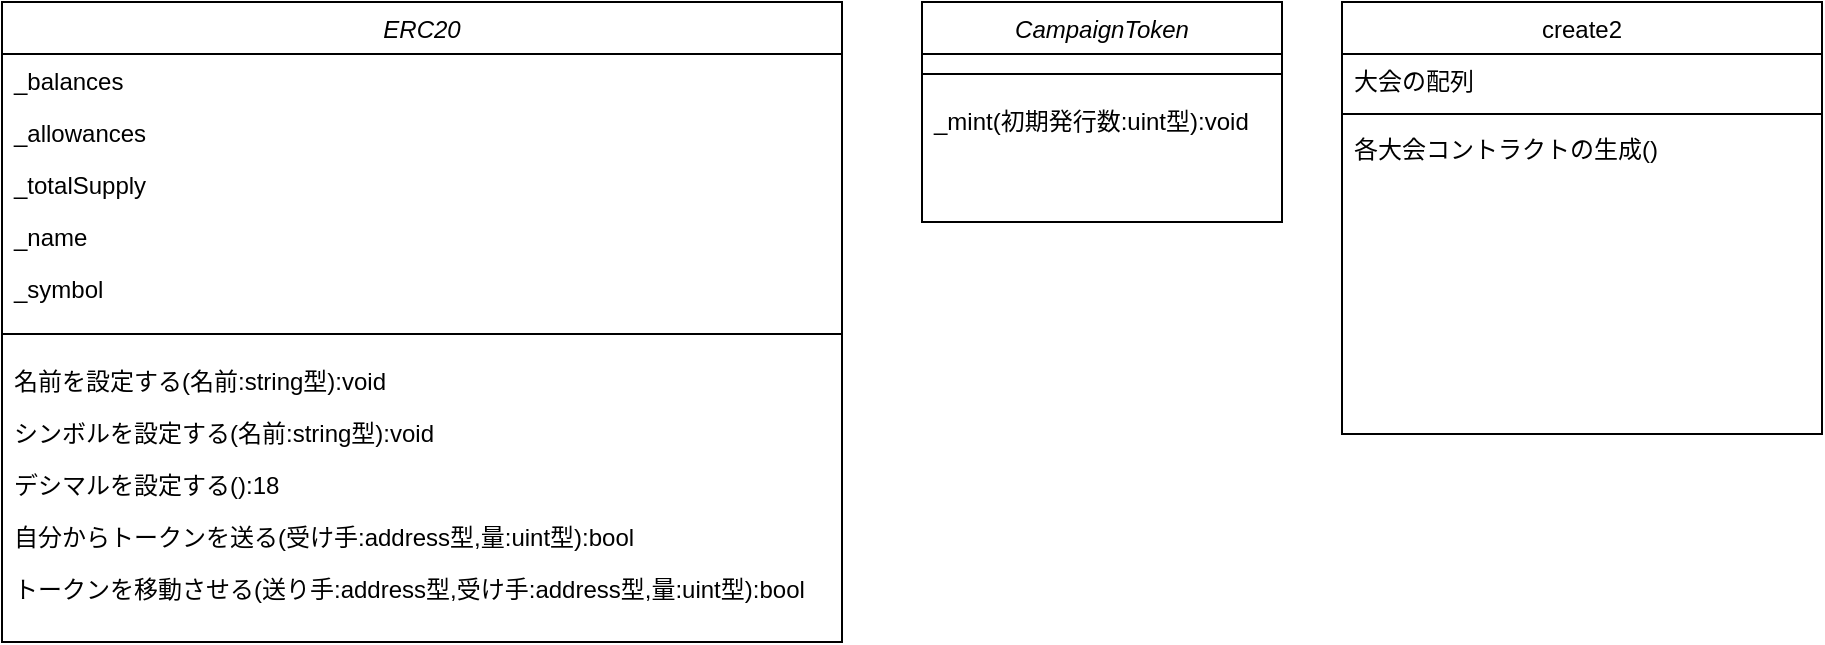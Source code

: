 <mxfile version="16.4.5" type="github">
  <diagram id="C5RBs43oDa-KdzZeNtuy" name="Page-1">
    <mxGraphModel dx="946" dy="504" grid="1" gridSize="10" guides="1" tooltips="1" connect="1" arrows="1" fold="1" page="1" pageScale="1" pageWidth="583" pageHeight="827" math="0" shadow="0">
      <root>
        <mxCell id="WIyWlLk6GJQsqaUBKTNV-0" />
        <mxCell id="WIyWlLk6GJQsqaUBKTNV-1" parent="WIyWlLk6GJQsqaUBKTNV-0" />
        <mxCell id="zkfFHV4jXpPFQw0GAbJ--0" value="CampaignToken" style="swimlane;fontStyle=2;align=center;verticalAlign=top;childLayout=stackLayout;horizontal=1;startSize=26;horizontalStack=0;resizeParent=1;resizeLast=0;collapsible=1;marginBottom=0;rounded=0;shadow=0;strokeWidth=1;" parent="WIyWlLk6GJQsqaUBKTNV-1" vertex="1">
          <mxGeometry x="480" y="40" width="180" height="110" as="geometry">
            <mxRectangle x="230" y="140" width="160" height="26" as="alternateBounds" />
          </mxGeometry>
        </mxCell>
        <mxCell id="zkfFHV4jXpPFQw0GAbJ--4" value="" style="line;html=1;strokeWidth=1;align=left;verticalAlign=middle;spacingTop=-1;spacingLeft=3;spacingRight=3;rotatable=0;labelPosition=right;points=[];portConstraint=eastwest;" parent="zkfFHV4jXpPFQw0GAbJ--0" vertex="1">
          <mxGeometry y="26" width="180" height="20" as="geometry" />
        </mxCell>
        <mxCell id="sXOqod5YsUQpEIznUET0-0" value="_mint(初期発行数:uint型):void" style="text;align=left;verticalAlign=top;spacingLeft=4;spacingRight=4;overflow=hidden;rotatable=0;points=[[0,0.5],[1,0.5]];portConstraint=eastwest;" vertex="1" parent="zkfFHV4jXpPFQw0GAbJ--0">
          <mxGeometry y="46" width="180" height="26" as="geometry" />
        </mxCell>
        <mxCell id="zkfFHV4jXpPFQw0GAbJ--17" value="create2" style="swimlane;fontStyle=0;align=center;verticalAlign=top;childLayout=stackLayout;horizontal=1;startSize=26;horizontalStack=0;resizeParent=1;resizeLast=0;collapsible=1;marginBottom=0;rounded=0;shadow=0;strokeWidth=1;" parent="WIyWlLk6GJQsqaUBKTNV-1" vertex="1">
          <mxGeometry x="690" y="40" width="240" height="216" as="geometry">
            <mxRectangle x="550" y="140" width="160" height="26" as="alternateBounds" />
          </mxGeometry>
        </mxCell>
        <mxCell id="zkfFHV4jXpPFQw0GAbJ--18" value="大会の配列" style="text;align=left;verticalAlign=top;spacingLeft=4;spacingRight=4;overflow=hidden;rotatable=0;points=[[0,0.5],[1,0.5]];portConstraint=eastwest;" parent="zkfFHV4jXpPFQw0GAbJ--17" vertex="1">
          <mxGeometry y="26" width="240" height="26" as="geometry" />
        </mxCell>
        <mxCell id="zkfFHV4jXpPFQw0GAbJ--23" value="" style="line;html=1;strokeWidth=1;align=left;verticalAlign=middle;spacingTop=-1;spacingLeft=3;spacingRight=3;rotatable=0;labelPosition=right;points=[];portConstraint=eastwest;" parent="zkfFHV4jXpPFQw0GAbJ--17" vertex="1">
          <mxGeometry y="52" width="240" height="8" as="geometry" />
        </mxCell>
        <mxCell id="zkfFHV4jXpPFQw0GAbJ--24" value="各大会コントラクトの生成()" style="text;align=left;verticalAlign=top;spacingLeft=4;spacingRight=4;overflow=hidden;rotatable=0;points=[[0,0.5],[1,0.5]];portConstraint=eastwest;" parent="zkfFHV4jXpPFQw0GAbJ--17" vertex="1">
          <mxGeometry y="60" width="240" height="26" as="geometry" />
        </mxCell>
        <mxCell id="sXOqod5YsUQpEIznUET0-1" value="ERC20" style="swimlane;fontStyle=2;align=center;verticalAlign=top;childLayout=stackLayout;horizontal=1;startSize=26;horizontalStack=0;resizeParent=1;resizeLast=0;collapsible=1;marginBottom=0;rounded=0;shadow=0;strokeWidth=1;" vertex="1" parent="WIyWlLk6GJQsqaUBKTNV-1">
          <mxGeometry x="20" y="40" width="420" height="320" as="geometry">
            <mxRectangle x="230" y="140" width="160" height="26" as="alternateBounds" />
          </mxGeometry>
        </mxCell>
        <mxCell id="sXOqod5YsUQpEIznUET0-5" value="_balances" style="text;align=left;verticalAlign=top;spacingLeft=4;spacingRight=4;overflow=hidden;rotatable=0;points=[[0,0.5],[1,0.5]];portConstraint=eastwest;" vertex="1" parent="sXOqod5YsUQpEIznUET0-1">
          <mxGeometry y="26" width="420" height="26" as="geometry" />
        </mxCell>
        <mxCell id="sXOqod5YsUQpEIznUET0-4" value="_allowances" style="text;align=left;verticalAlign=top;spacingLeft=4;spacingRight=4;overflow=hidden;rotatable=0;points=[[0,0.5],[1,0.5]];portConstraint=eastwest;" vertex="1" parent="sXOqod5YsUQpEIznUET0-1">
          <mxGeometry y="52" width="420" height="26" as="geometry" />
        </mxCell>
        <mxCell id="sXOqod5YsUQpEIznUET0-6" value="_totalSupply" style="text;align=left;verticalAlign=top;spacingLeft=4;spacingRight=4;overflow=hidden;rotatable=0;points=[[0,0.5],[1,0.5]];portConstraint=eastwest;" vertex="1" parent="sXOqod5YsUQpEIznUET0-1">
          <mxGeometry y="78" width="420" height="26" as="geometry" />
        </mxCell>
        <mxCell id="sXOqod5YsUQpEIznUET0-7" value="_name" style="text;align=left;verticalAlign=top;spacingLeft=4;spacingRight=4;overflow=hidden;rotatable=0;points=[[0,0.5],[1,0.5]];portConstraint=eastwest;" vertex="1" parent="sXOqod5YsUQpEIznUET0-1">
          <mxGeometry y="104" width="420" height="26" as="geometry" />
        </mxCell>
        <mxCell id="sXOqod5YsUQpEIznUET0-8" value="_symbol" style="text;align=left;verticalAlign=top;spacingLeft=4;spacingRight=4;overflow=hidden;rotatable=0;points=[[0,0.5],[1,0.5]];portConstraint=eastwest;" vertex="1" parent="sXOqod5YsUQpEIznUET0-1">
          <mxGeometry y="130" width="420" height="26" as="geometry" />
        </mxCell>
        <mxCell id="sXOqod5YsUQpEIznUET0-2" value="" style="line;html=1;strokeWidth=1;align=left;verticalAlign=middle;spacingTop=-1;spacingLeft=3;spacingRight=3;rotatable=0;labelPosition=right;points=[];portConstraint=eastwest;" vertex="1" parent="sXOqod5YsUQpEIznUET0-1">
          <mxGeometry y="156" width="420" height="20" as="geometry" />
        </mxCell>
        <mxCell id="sXOqod5YsUQpEIznUET0-3" value="名前を設定する(名前:string型):void" style="text;align=left;verticalAlign=top;spacingLeft=4;spacingRight=4;overflow=hidden;rotatable=0;points=[[0,0.5],[1,0.5]];portConstraint=eastwest;" vertex="1" parent="sXOqod5YsUQpEIznUET0-1">
          <mxGeometry y="176" width="420" height="26" as="geometry" />
        </mxCell>
        <mxCell id="sXOqod5YsUQpEIznUET0-9" value="シンボルを設定する(名前:string型):void" style="text;align=left;verticalAlign=top;spacingLeft=4;spacingRight=4;overflow=hidden;rotatable=0;points=[[0,0.5],[1,0.5]];portConstraint=eastwest;" vertex="1" parent="sXOqod5YsUQpEIznUET0-1">
          <mxGeometry y="202" width="420" height="26" as="geometry" />
        </mxCell>
        <mxCell id="sXOqod5YsUQpEIznUET0-10" value="デシマルを設定する():18" style="text;align=left;verticalAlign=top;spacingLeft=4;spacingRight=4;overflow=hidden;rotatable=0;points=[[0,0.5],[1,0.5]];portConstraint=eastwest;" vertex="1" parent="sXOqod5YsUQpEIznUET0-1">
          <mxGeometry y="228" width="420" height="26" as="geometry" />
        </mxCell>
        <mxCell id="sXOqod5YsUQpEIznUET0-11" value="自分からトークンを送る(受け手:address型,量:uint型):bool" style="text;align=left;verticalAlign=top;spacingLeft=4;spacingRight=4;overflow=hidden;rotatable=0;points=[[0,0.5],[1,0.5]];portConstraint=eastwest;" vertex="1" parent="sXOqod5YsUQpEIznUET0-1">
          <mxGeometry y="254" width="420" height="26" as="geometry" />
        </mxCell>
        <mxCell id="sXOqod5YsUQpEIznUET0-12" value="トークンを移動させる(送り手:address型,受け手:address型,量:uint型):bool" style="text;align=left;verticalAlign=top;spacingLeft=4;spacingRight=4;overflow=hidden;rotatable=0;points=[[0,0.5],[1,0.5]];portConstraint=eastwest;" vertex="1" parent="sXOqod5YsUQpEIznUET0-1">
          <mxGeometry y="280" width="420" height="26" as="geometry" />
        </mxCell>
      </root>
    </mxGraphModel>
  </diagram>
</mxfile>
